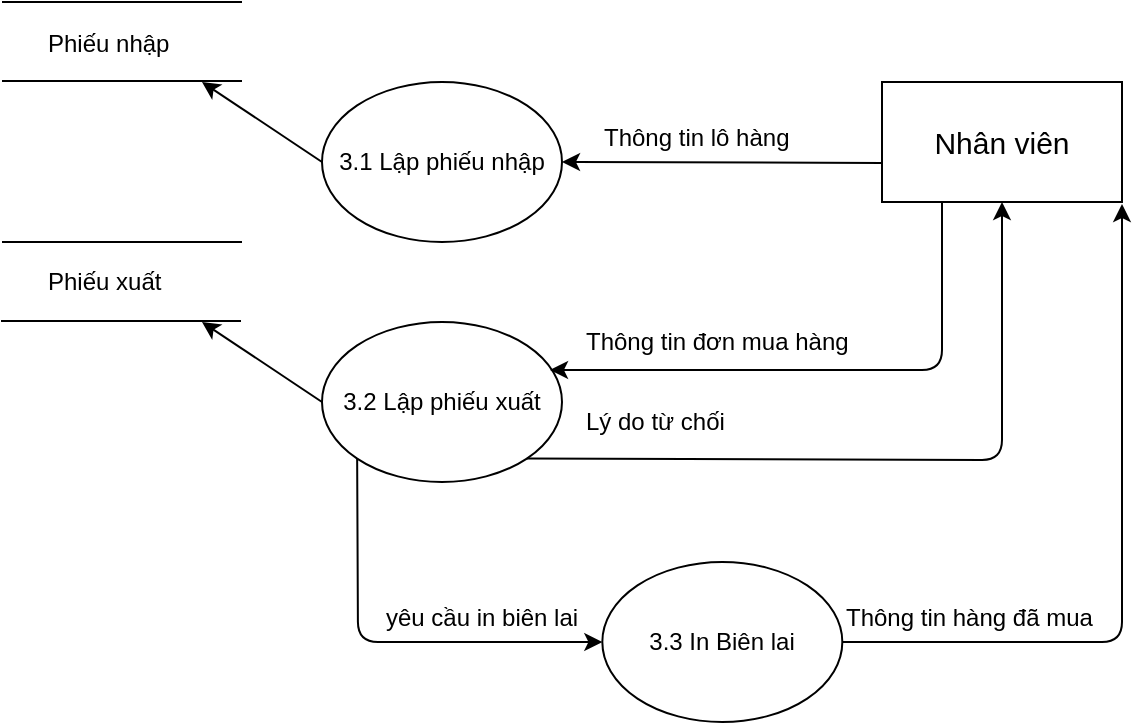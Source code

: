 <mxfile version="12.0.0" type="device" pages="1"><diagram id="dItdXAxCNqbQGtqkYsqf" name="Page-1"><mxGraphModel dx="1243" dy="395" grid="1" gridSize="10" guides="1" tooltips="1" connect="1" arrows="1" fold="1" page="1" pageScale="1" pageWidth="583" pageHeight="827" math="0" shadow="0"><root><mxCell id="0"/><mxCell id="1" parent="0"/><mxCell id="8zC0MuuH6hrMcAr--ZCI-2" value="Nhân viên" style="rounded=0;whiteSpace=wrap;html=1;fontSize=15;" parent="1" vertex="1"><mxGeometry x="440" y="200" width="120" height="60" as="geometry"/></mxCell><mxCell id="8zC0MuuH6hrMcAr--ZCI-3" value="3.1 Lập phiếu nhập" style="ellipse;whiteSpace=wrap;html=1;" parent="1" vertex="1"><mxGeometry x="160" y="200" width="120" height="80" as="geometry"/></mxCell><mxCell id="8zC0MuuH6hrMcAr--ZCI-4" value="3.2 Lập phiếu xuất" style="ellipse;whiteSpace=wrap;html=1;" parent="1" vertex="1"><mxGeometry x="160" y="320" width="120" height="80" as="geometry"/></mxCell><mxCell id="8zC0MuuH6hrMcAr--ZCI-5" value="3.3 In Biên lai" style="ellipse;whiteSpace=wrap;html=1;" parent="1" vertex="1"><mxGeometry x="300.167" y="440" width="120" height="80" as="geometry"/></mxCell><mxCell id="8zC0MuuH6hrMcAr--ZCI-6" value="" style="endArrow=classic;html=1;entryX=1;entryY=0.5;entryDx=0;entryDy=0;exitX=0.001;exitY=0.674;exitDx=0;exitDy=0;exitPerimeter=0;" parent="1" source="8zC0MuuH6hrMcAr--ZCI-2" target="8zC0MuuH6hrMcAr--ZCI-3" edge="1"><mxGeometry width="50" height="50" relative="1" as="geometry"><mxPoint x="430" y="240" as="sourcePoint"/><mxPoint x="390" y="210" as="targetPoint"/></mxGeometry></mxCell><mxCell id="8zC0MuuH6hrMcAr--ZCI-7" value="" style="endArrow=none;html=1;" parent="1" edge="1"><mxGeometry width="50" height="50" relative="1" as="geometry"><mxPoint y="160" as="sourcePoint"/><mxPoint x="120" y="160" as="targetPoint"/><Array as="points"><mxPoint x="90" y="160"/></Array></mxGeometry></mxCell><mxCell id="8zC0MuuH6hrMcAr--ZCI-8" value="" style="endArrow=none;html=1;" parent="1" edge="1"><mxGeometry width="50" height="50" relative="1" as="geometry"><mxPoint y="199.5" as="sourcePoint"/><mxPoint x="120" y="199.5" as="targetPoint"/><Array as="points"><mxPoint x="90" y="199.5"/></Array></mxGeometry></mxCell><mxCell id="8zC0MuuH6hrMcAr--ZCI-9" value="Phiếu nhập" style="text;html=1;resizable=0;points=[];autosize=1;align=left;verticalAlign=top;spacingTop=-4;" parent="1" vertex="1"><mxGeometry x="21" y="171" width="80" height="20" as="geometry"/></mxCell><mxCell id="8zC0MuuH6hrMcAr--ZCI-10" value="" style="endArrow=none;html=1;" parent="1" edge="1"><mxGeometry width="50" height="50" relative="1" as="geometry"><mxPoint x="-0.5" y="319.5" as="sourcePoint"/><mxPoint x="119.5" y="319.5" as="targetPoint"/><Array as="points"><mxPoint x="89.5" y="319.5"/></Array></mxGeometry></mxCell><mxCell id="8zC0MuuH6hrMcAr--ZCI-11" value="Phiếu xuất" style="text;html=1;resizable=0;points=[];autosize=1;align=left;verticalAlign=top;spacingTop=-4;" parent="1" vertex="1"><mxGeometry x="21" y="290" width="70" height="20" as="geometry"/></mxCell><mxCell id="8zC0MuuH6hrMcAr--ZCI-12" value="" style="endArrow=none;html=1;" parent="1" edge="1"><mxGeometry width="50" height="50" relative="1" as="geometry"><mxPoint y="280" as="sourcePoint"/><mxPoint x="120" y="280" as="targetPoint"/><Array as="points"><mxPoint x="90" y="280"/></Array></mxGeometry></mxCell><mxCell id="8zC0MuuH6hrMcAr--ZCI-13" value="" style="endArrow=classic;html=1;entryX=0.95;entryY=0.3;entryDx=0;entryDy=0;exitX=0.25;exitY=1;exitDx=0;exitDy=0;entryPerimeter=0;" parent="1" source="8zC0MuuH6hrMcAr--ZCI-2" target="8zC0MuuH6hrMcAr--ZCI-4" edge="1"><mxGeometry width="50" height="50" relative="1" as="geometry"><mxPoint x="470" y="360" as="sourcePoint"/><mxPoint x="520" y="310" as="targetPoint"/><Array as="points"><mxPoint x="470" y="344"/></Array></mxGeometry></mxCell><mxCell id="8zC0MuuH6hrMcAr--ZCI-14" value="" style="endArrow=classic;html=1;exitX=0;exitY=0.5;exitDx=0;exitDy=0;" parent="1" source="8zC0MuuH6hrMcAr--ZCI-3" edge="1"><mxGeometry width="50" height="50" relative="1" as="geometry"><mxPoint x="110" y="270" as="sourcePoint"/><mxPoint x="100" y="200" as="targetPoint"/></mxGeometry></mxCell><mxCell id="8zC0MuuH6hrMcAr--ZCI-15" value="" style="endArrow=classic;html=1;exitX=0;exitY=0.5;exitDx=0;exitDy=0;" parent="1" edge="1"><mxGeometry width="50" height="50" relative="1" as="geometry"><mxPoint x="160" y="360" as="sourcePoint"/><mxPoint x="100" y="320" as="targetPoint"/></mxGeometry></mxCell><mxCell id="8zC0MuuH6hrMcAr--ZCI-16" value="Thông tin lô hàng" style="text;html=1;resizable=0;points=[];autosize=1;align=left;verticalAlign=top;spacingTop=-4;" parent="1" vertex="1"><mxGeometry x="299" y="218" width="110" height="20" as="geometry"/></mxCell><mxCell id="8zC0MuuH6hrMcAr--ZCI-17" value="" style="endArrow=classic;html=1;exitX=1;exitY=0.5;exitDx=0;exitDy=0;" parent="1" source="8zC0MuuH6hrMcAr--ZCI-5" edge="1"><mxGeometry width="50" height="50" relative="1" as="geometry"><mxPoint x="660" y="200" as="sourcePoint"/><mxPoint x="560" y="261" as="targetPoint"/><Array as="points"><mxPoint x="560" y="480"/></Array></mxGeometry></mxCell><mxCell id="8zC0MuuH6hrMcAr--ZCI-18" value="Thông tin đơn mua hàng" style="text;html=1;resizable=0;points=[];autosize=1;align=left;verticalAlign=top;spacingTop=-4;" parent="1" vertex="1"><mxGeometry x="290" y="320" width="150" height="20" as="geometry"/></mxCell><mxCell id="IXUfxSQB4cjZWPZFKS_k-1" value="" style="endArrow=classic;html=1;entryX=0.5;entryY=1;entryDx=0;entryDy=0;exitX=1;exitY=1;exitDx=0;exitDy=0;" edge="1" parent="1" source="8zC0MuuH6hrMcAr--ZCI-4" target="8zC0MuuH6hrMcAr--ZCI-2"><mxGeometry width="50" height="50" relative="1" as="geometry"><mxPoint x="310" y="450" as="sourcePoint"/><mxPoint x="360" y="400" as="targetPoint"/><Array as="points"><mxPoint x="500" y="389"/></Array></mxGeometry></mxCell><mxCell id="IXUfxSQB4cjZWPZFKS_k-2" value="Lý do từ chối" style="text;html=1;resizable=0;points=[];autosize=1;align=left;verticalAlign=top;spacingTop=-4;fontSize=12;" vertex="1" parent="1"><mxGeometry x="290" y="360" width="80" height="20" as="geometry"/></mxCell><mxCell id="IXUfxSQB4cjZWPZFKS_k-4" value="Thông tin hàng đã mua" style="text;html=1;resizable=0;points=[];autosize=1;align=left;verticalAlign=top;spacingTop=-4;fontSize=12;" vertex="1" parent="1"><mxGeometry x="420" y="458" width="140" height="20" as="geometry"/></mxCell><mxCell id="IXUfxSQB4cjZWPZFKS_k-5" value="" style="endArrow=classic;html=1;fontSize=12;entryX=0;entryY=0.5;entryDx=0;entryDy=0;exitX=0;exitY=1;exitDx=0;exitDy=0;" edge="1" parent="1" source="8zC0MuuH6hrMcAr--ZCI-4" target="8zC0MuuH6hrMcAr--ZCI-5"><mxGeometry width="50" height="50" relative="1" as="geometry"><mxPoint x="90" y="470" as="sourcePoint"/><mxPoint x="140" y="420" as="targetPoint"/><Array as="points"><mxPoint x="178" y="480"/></Array></mxGeometry></mxCell><mxCell id="IXUfxSQB4cjZWPZFKS_k-6" value="yêu cầu in biên lai" style="text;html=1;resizable=0;points=[];autosize=1;align=left;verticalAlign=top;spacingTop=-4;fontSize=12;" vertex="1" parent="1"><mxGeometry x="190" y="458" width="110" height="20" as="geometry"/></mxCell></root></mxGraphModel></diagram></mxfile>